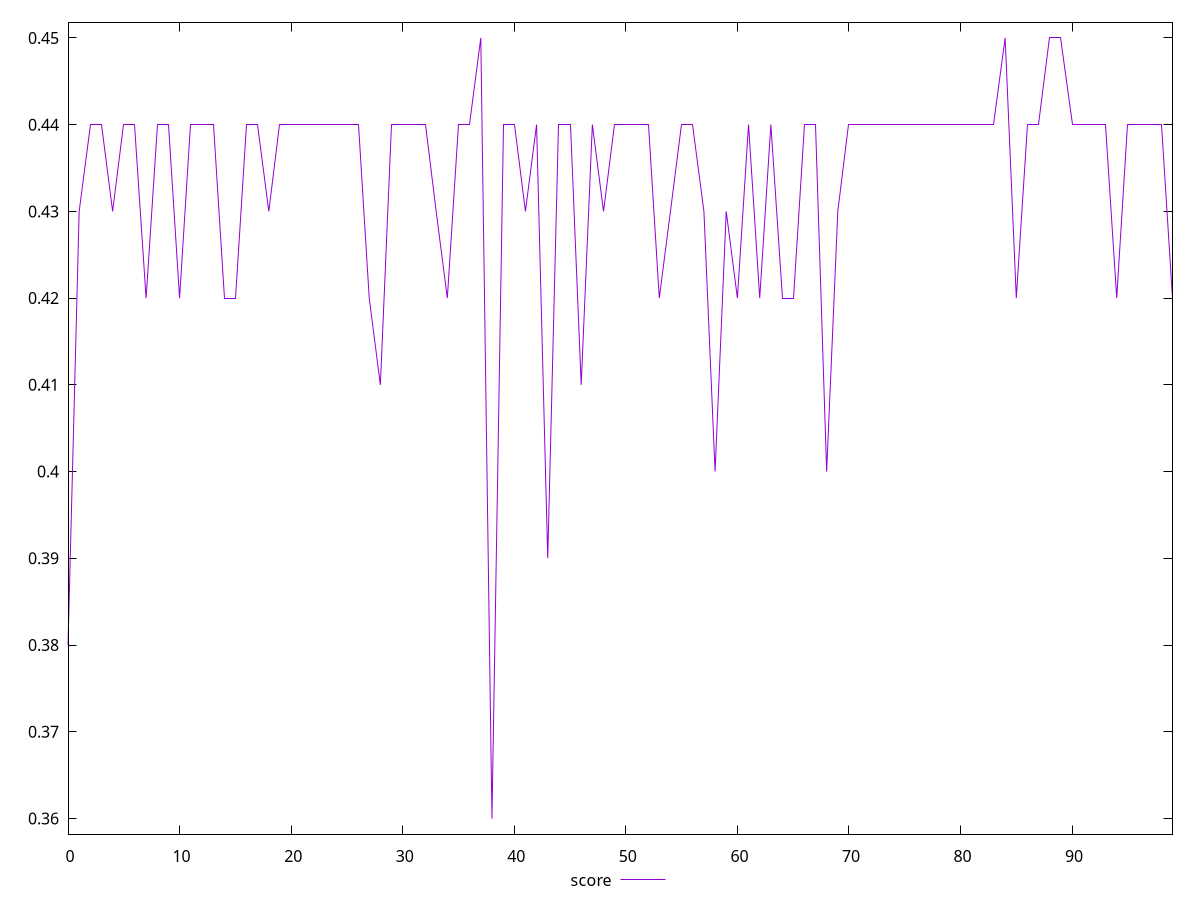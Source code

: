 reset

$score <<EOF
0 0.38
1 0.43
2 0.44
3 0.44
4 0.43
5 0.44
6 0.44
7 0.42
8 0.44
9 0.44
10 0.42
11 0.44
12 0.44
13 0.44
14 0.42
15 0.42
16 0.44
17 0.44
18 0.43
19 0.44
20 0.44
21 0.44
22 0.44
23 0.44
24 0.44
25 0.44
26 0.44
27 0.42
28 0.41
29 0.44
30 0.44
31 0.44
32 0.44
33 0.43
34 0.42
35 0.44
36 0.44
37 0.45
38 0.36
39 0.44
40 0.44
41 0.43
42 0.44
43 0.39
44 0.44
45 0.44
46 0.41
47 0.44
48 0.43
49 0.44
50 0.44
51 0.44
52 0.44
53 0.42
54 0.43
55 0.44
56 0.44
57 0.43
58 0.4
59 0.43
60 0.42
61 0.44
62 0.42
63 0.44
64 0.42
65 0.42
66 0.44
67 0.44
68 0.4
69 0.43
70 0.44
71 0.44
72 0.44
73 0.44
74 0.44
75 0.44
76 0.44
77 0.44
78 0.44
79 0.44
80 0.44
81 0.44
82 0.44
83 0.44
84 0.45
85 0.42
86 0.44
87 0.44
88 0.45
89 0.45
90 0.44
91 0.44
92 0.44
93 0.44
94 0.42
95 0.44
96 0.44
97 0.44
98 0.44
99 0.42
EOF

set key outside below
set xrange [0:99]
set yrange [0.35819999999999996:0.45180000000000003]
set trange [0.35819999999999996:0.45180000000000003]
set terminal svg size 640, 500 enhanced background rgb 'white'
set output "report_00013_2021-02-09T12-04-24.940Z/uses-rel-preload/samples/pages+cached+noadtech+nomedia+nocss/score/values.svg"

plot $score title "score" with line

reset
